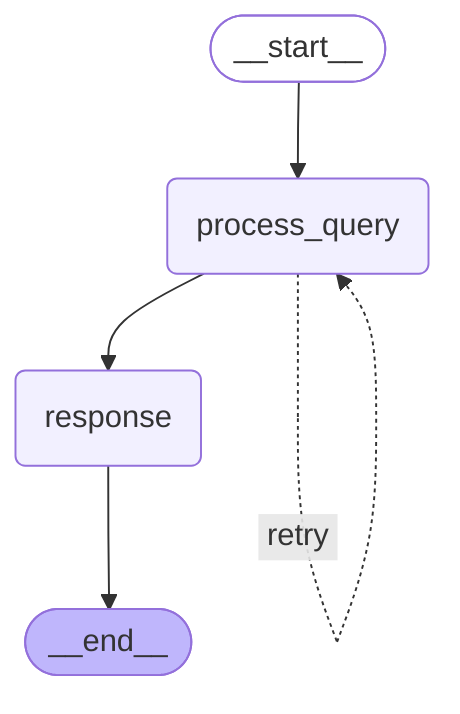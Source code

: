 ---
config:
  flowchart:
    curve: basis
---
graph TD;
	__start__([<p>__start__</p>]):::first
	process_query(process_query)
	response(response)
	__end__([<p>__end__</p>]):::last
	__start__ --> process_query;
	process_query --> response;
	response --> __end__;
	process_query -. &nbsp;retry&nbsp; .-> process_query;
	classDef default fill:#f2f0ff,line-height:1.2
	classDef first fill-opacity:0
	classDef last fill:#bfb6fc